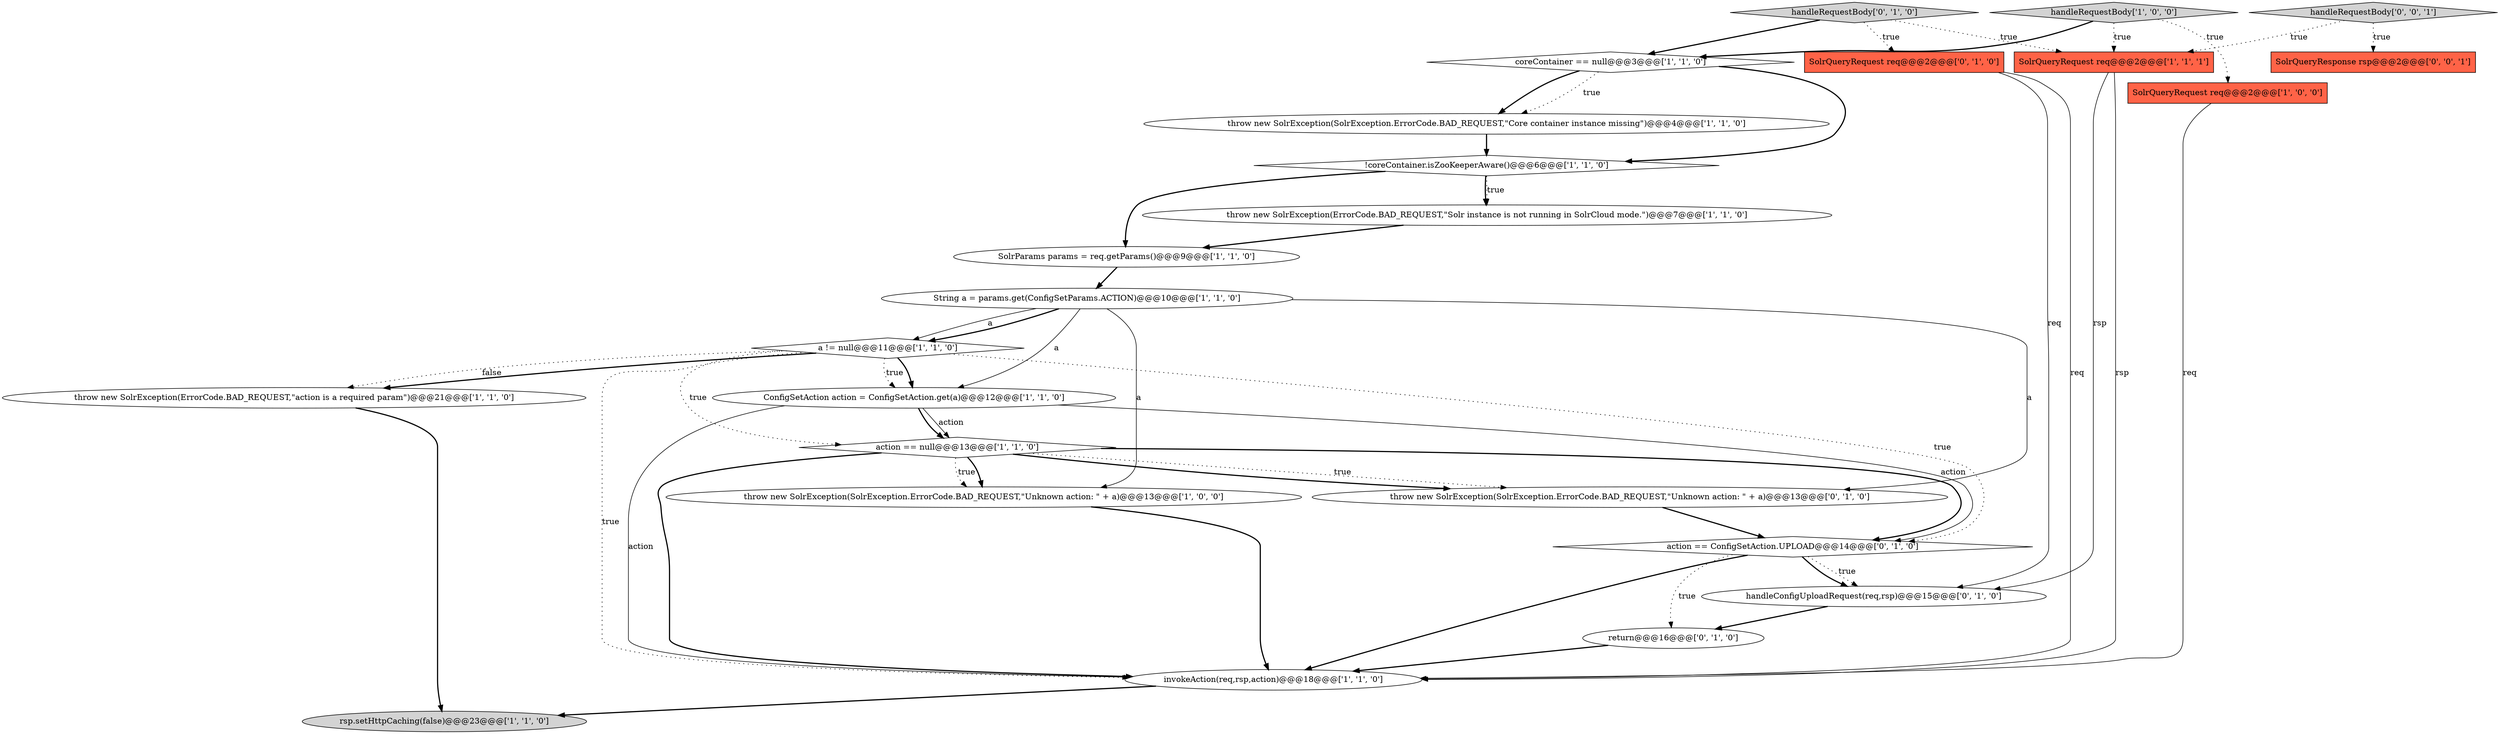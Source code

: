 digraph {
19 [style = filled, label = "SolrQueryRequest req@@@2@@@['0', '1', '0']", fillcolor = tomato, shape = box image = "AAA0AAABBB2BBB"];
5 [style = filled, label = "rsp.setHttpCaching(false)@@@23@@@['1', '1', '0']", fillcolor = lightgray, shape = ellipse image = "AAA0AAABBB1BBB"];
15 [style = filled, label = "SolrQueryRequest req@@@2@@@['1', '1', '1']", fillcolor = tomato, shape = box image = "AAA0AAABBB1BBB"];
2 [style = filled, label = "throw new SolrException(ErrorCode.BAD_REQUEST,\"action is a required param\")@@@21@@@['1', '1', '0']", fillcolor = white, shape = ellipse image = "AAA0AAABBB1BBB"];
20 [style = filled, label = "throw new SolrException(SolrException.ErrorCode.BAD_REQUEST,\"Unknown action: \" + a)@@@13@@@['0', '1', '0']", fillcolor = white, shape = ellipse image = "AAA0AAABBB2BBB"];
23 [style = filled, label = "handleRequestBody['0', '0', '1']", fillcolor = lightgray, shape = diamond image = "AAA0AAABBB3BBB"];
21 [style = filled, label = "handleRequestBody['0', '1', '0']", fillcolor = lightgray, shape = diamond image = "AAA0AAABBB2BBB"];
7 [style = filled, label = "handleRequestBody['1', '0', '0']", fillcolor = lightgray, shape = diamond image = "AAA0AAABBB1BBB"];
9 [style = filled, label = "SolrParams params = req.getParams()@@@9@@@['1', '1', '0']", fillcolor = white, shape = ellipse image = "AAA0AAABBB1BBB"];
17 [style = filled, label = "return@@@16@@@['0', '1', '0']", fillcolor = white, shape = ellipse image = "AAA1AAABBB2BBB"];
3 [style = filled, label = "ConfigSetAction action = ConfigSetAction.get(a)@@@12@@@['1', '1', '0']", fillcolor = white, shape = ellipse image = "AAA0AAABBB1BBB"];
16 [style = filled, label = "handleConfigUploadRequest(req,rsp)@@@15@@@['0', '1', '0']", fillcolor = white, shape = ellipse image = "AAA1AAABBB2BBB"];
10 [style = filled, label = "SolrQueryRequest req@@@2@@@['1', '0', '0']", fillcolor = tomato, shape = box image = "AAA0AAABBB1BBB"];
6 [style = filled, label = "a != null@@@11@@@['1', '1', '0']", fillcolor = white, shape = diamond image = "AAA0AAABBB1BBB"];
0 [style = filled, label = "coreContainer == null@@@3@@@['1', '1', '0']", fillcolor = white, shape = diamond image = "AAA0AAABBB1BBB"];
12 [style = filled, label = "invokeAction(req,rsp,action)@@@18@@@['1', '1', '0']", fillcolor = white, shape = ellipse image = "AAA0AAABBB1BBB"];
14 [style = filled, label = "action == null@@@13@@@['1', '1', '0']", fillcolor = white, shape = diamond image = "AAA0AAABBB1BBB"];
13 [style = filled, label = "String a = params.get(ConfigSetParams.ACTION)@@@10@@@['1', '1', '0']", fillcolor = white, shape = ellipse image = "AAA0AAABBB1BBB"];
1 [style = filled, label = "throw new SolrException(ErrorCode.BAD_REQUEST,\"Solr instance is not running in SolrCloud mode.\")@@@7@@@['1', '1', '0']", fillcolor = white, shape = ellipse image = "AAA0AAABBB1BBB"];
11 [style = filled, label = "!coreContainer.isZooKeeperAware()@@@6@@@['1', '1', '0']", fillcolor = white, shape = diamond image = "AAA0AAABBB1BBB"];
8 [style = filled, label = "throw new SolrException(SolrException.ErrorCode.BAD_REQUEST,\"Core container instance missing\")@@@4@@@['1', '1', '0']", fillcolor = white, shape = ellipse image = "AAA0AAABBB1BBB"];
4 [style = filled, label = "throw new SolrException(SolrException.ErrorCode.BAD_REQUEST,\"Unknown action: \" + a)@@@13@@@['1', '0', '0']", fillcolor = white, shape = ellipse image = "AAA0AAABBB1BBB"];
22 [style = filled, label = "SolrQueryResponse rsp@@@2@@@['0', '0', '1']", fillcolor = tomato, shape = box image = "AAA0AAABBB3BBB"];
18 [style = filled, label = "action == ConfigSetAction.UPLOAD@@@14@@@['0', '1', '0']", fillcolor = white, shape = diamond image = "AAA1AAABBB2BBB"];
14->4 [style = dotted, label="true"];
3->14 [style = bold, label=""];
1->9 [style = bold, label=""];
14->18 [style = bold, label=""];
15->12 [style = solid, label="rsp"];
0->8 [style = dotted, label="true"];
2->5 [style = bold, label=""];
20->18 [style = bold, label=""];
7->10 [style = dotted, label="true"];
3->14 [style = solid, label="action"];
9->13 [style = bold, label=""];
13->6 [style = bold, label=""];
23->15 [style = dotted, label="true"];
19->16 [style = solid, label="req"];
6->14 [style = dotted, label="true"];
11->1 [style = bold, label=""];
0->8 [style = bold, label=""];
11->9 [style = bold, label=""];
14->12 [style = bold, label=""];
17->12 [style = bold, label=""];
0->11 [style = bold, label=""];
21->15 [style = dotted, label="true"];
6->2 [style = bold, label=""];
13->6 [style = solid, label="a"];
18->16 [style = dotted, label="true"];
13->20 [style = solid, label="a"];
8->11 [style = bold, label=""];
23->22 [style = dotted, label="true"];
12->5 [style = bold, label=""];
18->17 [style = dotted, label="true"];
19->12 [style = solid, label="req"];
11->1 [style = dotted, label="true"];
7->15 [style = dotted, label="true"];
7->0 [style = bold, label=""];
6->3 [style = bold, label=""];
18->16 [style = bold, label=""];
21->19 [style = dotted, label="true"];
4->12 [style = bold, label=""];
6->3 [style = dotted, label="true"];
13->3 [style = solid, label="a"];
3->12 [style = solid, label="action"];
6->18 [style = dotted, label="true"];
14->20 [style = dotted, label="true"];
10->12 [style = solid, label="req"];
6->2 [style = dotted, label="false"];
16->17 [style = bold, label=""];
6->12 [style = dotted, label="true"];
14->4 [style = bold, label=""];
13->4 [style = solid, label="a"];
18->12 [style = bold, label=""];
15->16 [style = solid, label="rsp"];
21->0 [style = bold, label=""];
3->18 [style = solid, label="action"];
14->20 [style = bold, label=""];
}
